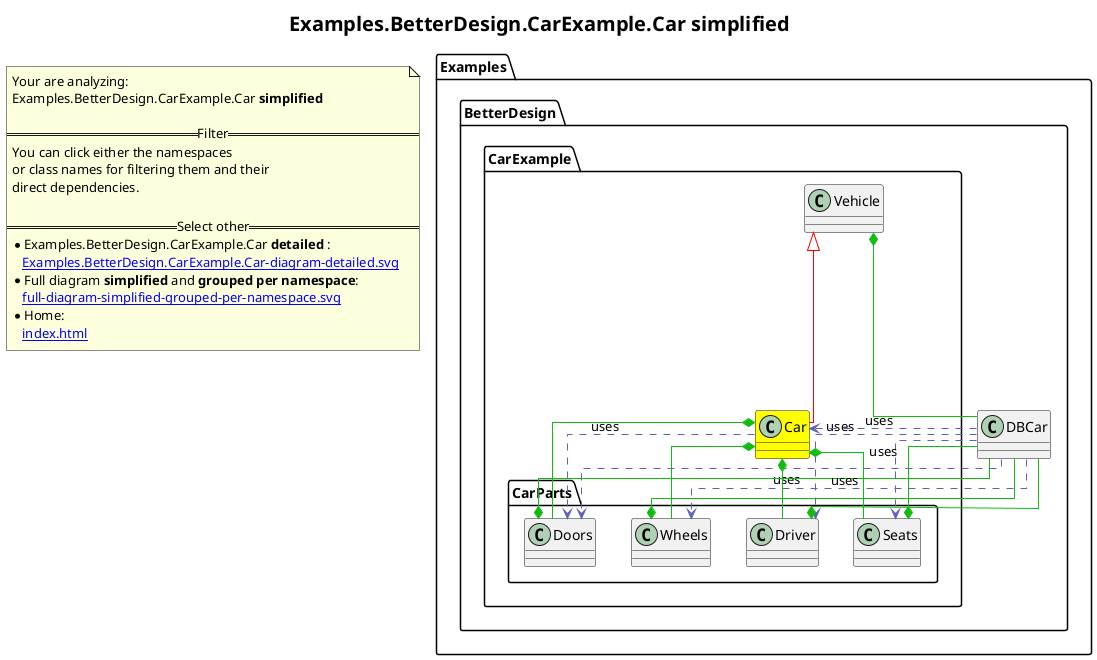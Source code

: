 @startuml
skinparam linetype ortho
title <size:20>Examples.BetterDesign.CarExample.Car **simplified** </size>
note "Your are analyzing:\nExamples.BetterDesign.CarExample.Car **simplified** \n\n==Filter==\nYou can click either the namespaces \nor class names for filtering them and their\ndirect dependencies.\n\n==Select other==\n* Examples.BetterDesign.CarExample.Car **detailed** :\n   [[Examples.BetterDesign.CarExample.Car-diagram-detailed.svg]]\n* Full diagram **simplified** and **grouped per namespace**:\n   [[full-diagram-simplified-grouped-per-namespace.svg]]\n* Home:\n   [[index.html]]" as FloatingNote
  class Examples.BetterDesign.DBCar [[Examples.BetterDesign.DBCar-diagram-simplified.svg]]  {
  }
    class Examples.BetterDesign.CarExample.Car [[Examples.BetterDesign.CarExample.Car-diagram-simplified.svg]] #yellow {
    }
    class Examples.BetterDesign.CarExample.Vehicle [[Examples.BetterDesign.CarExample.Vehicle-diagram-simplified.svg]]  {
    }
      class Examples.BetterDesign.CarExample.CarParts.Wheels [[Examples.BetterDesign.CarExample.CarParts.Wheels-diagram-simplified.svg]]  {
      }
      class Examples.BetterDesign.CarExample.CarParts.Seats [[Examples.BetterDesign.CarExample.CarParts.Seats-diagram-simplified.svg]]  {
      }
      class Examples.BetterDesign.CarExample.CarParts.Driver [[Examples.BetterDesign.CarExample.CarParts.Driver-diagram-simplified.svg]]  {
      }
      class Examples.BetterDesign.CarExample.CarParts.Doors [[Examples.BetterDesign.CarExample.CarParts.Doors-diagram-simplified.svg]]  {
      }
 ' *************************************** 
 ' *************************************** 
 ' *************************************** 
' Class relations extracted from namespace:
' Examples.BetterDesign
Examples.BetterDesign.DBCar .[#6060BB].> Examples.BetterDesign.CarExample.CarParts.Driver  : uses 
Examples.BetterDesign.DBCar .[#6060BB].> Examples.BetterDesign.CarExample.Car  : uses 
Examples.BetterDesign.DBCar .[#6060BB].> Examples.BetterDesign.CarExample.CarParts.Seats  : uses 
Examples.BetterDesign.DBCar .[#6060BB].> Examples.BetterDesign.CarExample.CarParts.Doors  : uses 
Examples.BetterDesign.DBCar .[#6060BB].> Examples.BetterDesign.CarExample.CarParts.Wheels  : uses 
' Class relations extracted from namespace:
' Examples.BetterDesign.CarExample
Examples.BetterDesign.CarExample.Vehicle <|-[#red]- Examples.BetterDesign.CarExample.Car
Examples.BetterDesign.CarExample.Car *-[#10BB10]- Examples.BetterDesign.CarExample.CarParts.Wheels 
Examples.BetterDesign.CarExample.Car *-[#10BB10]- Examples.BetterDesign.CarExample.CarParts.Seats 
Examples.BetterDesign.CarExample.Car *-[#10BB10]- Examples.BetterDesign.CarExample.CarParts.Driver 
Examples.BetterDesign.CarExample.Car *-[#10BB10]- Examples.BetterDesign.CarExample.CarParts.Doors 
Examples.BetterDesign.CarExample.Car .[#6060BB].> Examples.BetterDesign.CarExample.CarParts.Doors  : uses 
Examples.BetterDesign.CarExample.Vehicle *-[#10BB10]- Examples.BetterDesign.DBCar 
' Class relations extracted from namespace:
' Examples.BetterDesign.CarExample.CarParts
Examples.BetterDesign.CarExample.CarParts.Wheels *-[#10BB10]- Examples.BetterDesign.DBCar 
Examples.BetterDesign.CarExample.CarParts.Seats *-[#10BB10]- Examples.BetterDesign.DBCar 
Examples.BetterDesign.CarExample.CarParts.Driver *-[#10BB10]- Examples.BetterDesign.DBCar 
Examples.BetterDesign.CarExample.CarParts.Doors *-[#10BB10]- Examples.BetterDesign.DBCar 
@enduml